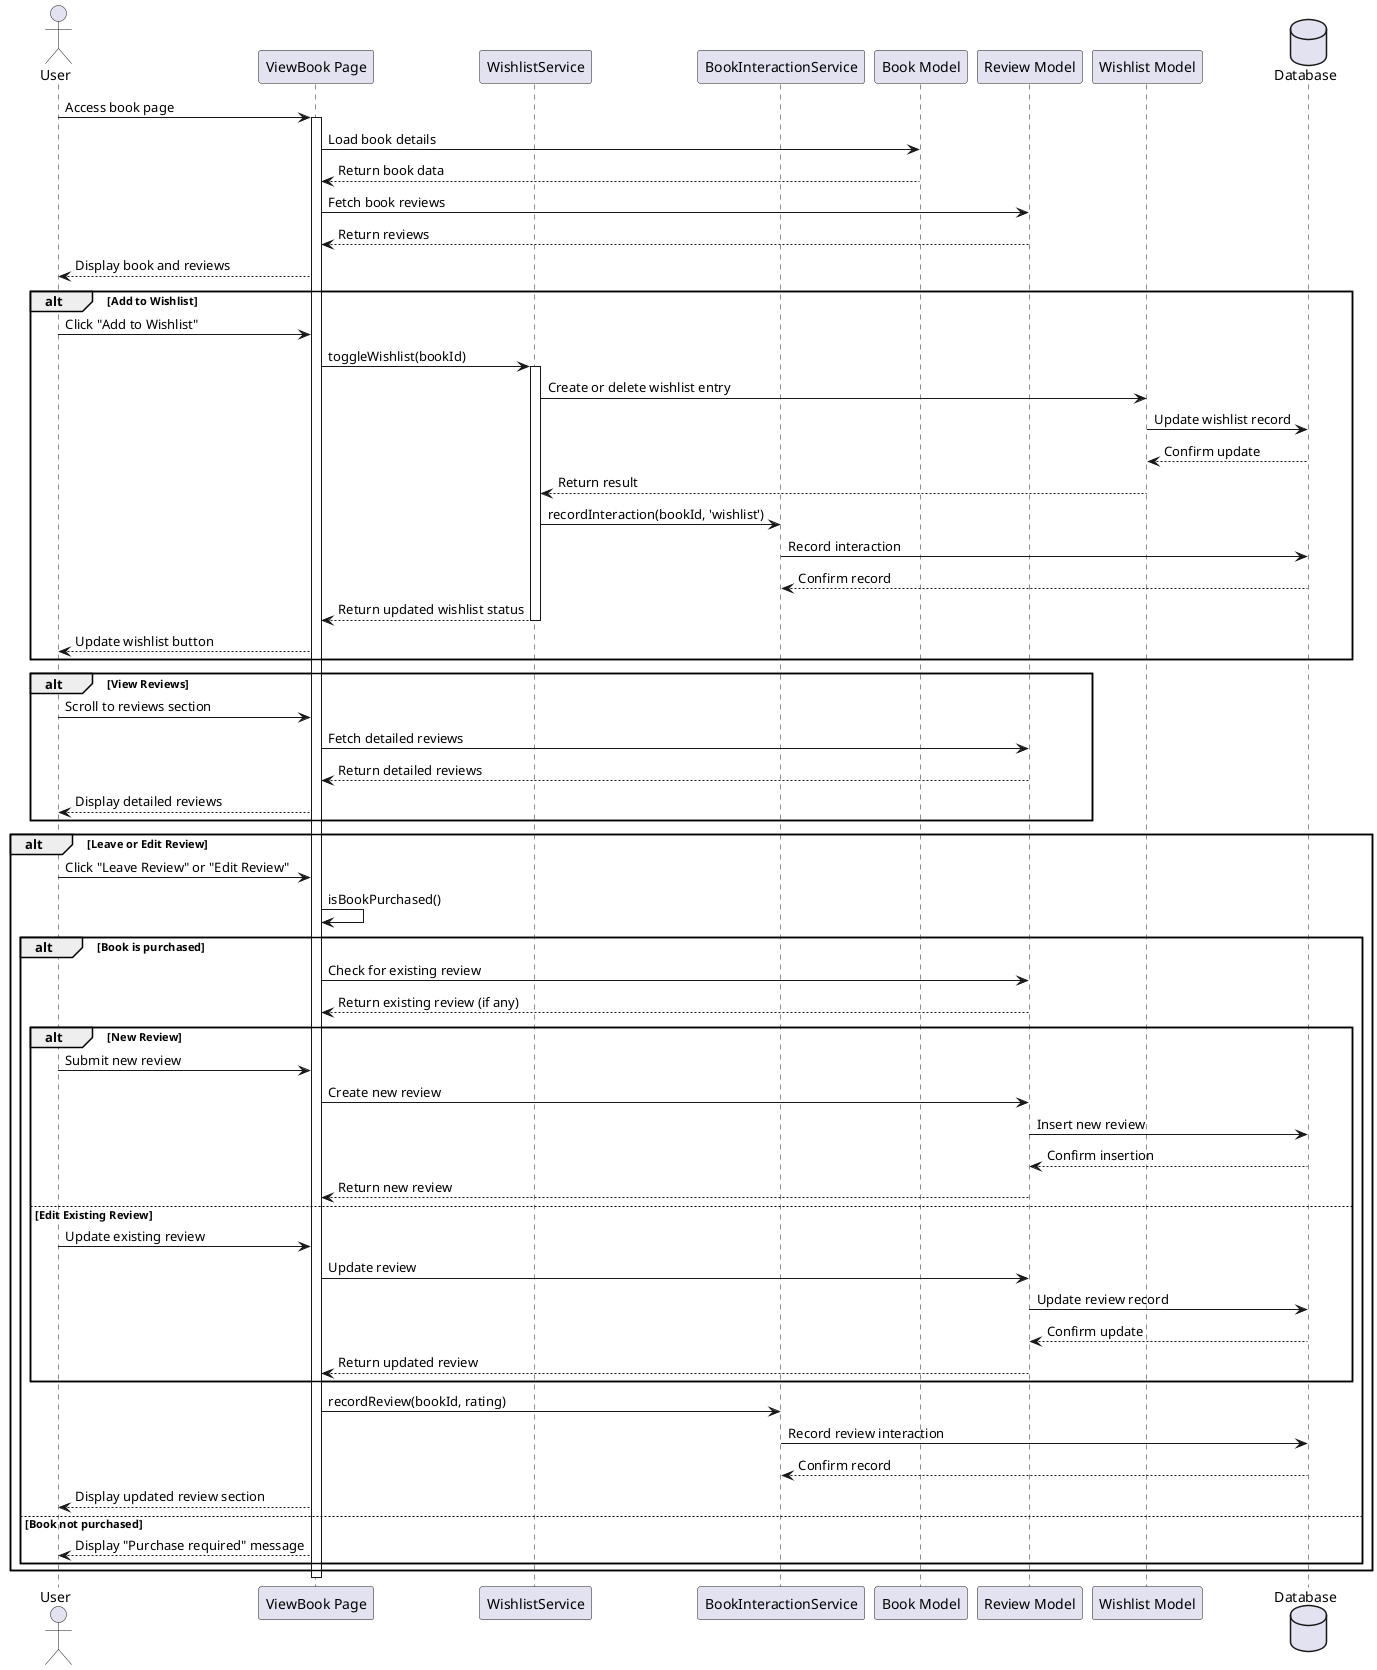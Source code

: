 @startuml
actor User
participant "ViewBook Page" as ViewBook
participant WishlistService
participant BookInteractionService
participant "Book Model" as Book
participant "Review Model" as Review
participant "Wishlist Model" as Wishlist
database Database

User -> ViewBook : Access book page
activate ViewBook

ViewBook -> Book : Load book details
Book --> ViewBook : Return book data
ViewBook -> Review : Fetch book reviews
Review --> ViewBook : Return reviews
ViewBook --> User : Display book and reviews

alt Add to Wishlist
    User -> ViewBook : Click "Add to Wishlist"
    ViewBook -> WishlistService : toggleWishlist(bookId)
    activate WishlistService
    WishlistService -> Wishlist : Create or delete wishlist entry
    Wishlist -> Database : Update wishlist record
    Database --> Wishlist : Confirm update
    Wishlist --> WishlistService : Return result
    WishlistService -> BookInteractionService : recordInteraction(bookId, 'wishlist')
    BookInteractionService -> Database : Record interaction
    Database --> BookInteractionService : Confirm record
    WishlistService --> ViewBook : Return updated wishlist status
    deactivate WishlistService
    ViewBook --> User : Update wishlist button
end

alt View Reviews
    User -> ViewBook : Scroll to reviews section
    ViewBook -> Review : Fetch detailed reviews
    Review --> ViewBook : Return detailed reviews
    ViewBook --> User : Display detailed reviews
end

alt Leave or Edit Review
    User -> ViewBook : Click "Leave Review" or "Edit Review"
    ViewBook -> ViewBook : isBookPurchased()
    alt Book is purchased
        ViewBook -> Review : Check for existing review
        Review --> ViewBook : Return existing review (if any)

        alt New Review
            User -> ViewBook : Submit new review
            ViewBook -> Review : Create new review
            Review -> Database : Insert new review
            Database --> Review : Confirm insertion
            Review --> ViewBook : Return new review
        else Edit Existing Review
            User -> ViewBook : Update existing review
            ViewBook -> Review : Update review
            Review -> Database : Update review record
            Database --> Review : Confirm update
            Review --> ViewBook : Return updated review
        end

        ViewBook -> BookInteractionService : recordReview(bookId, rating)
        BookInteractionService -> Database : Record review interaction
        Database --> BookInteractionService : Confirm record
        ViewBook --> User : Display updated review section
    else Book not purchased
        ViewBook --> User : Display "Purchase required" message
    end
end

deactivate ViewBook

@enduml
